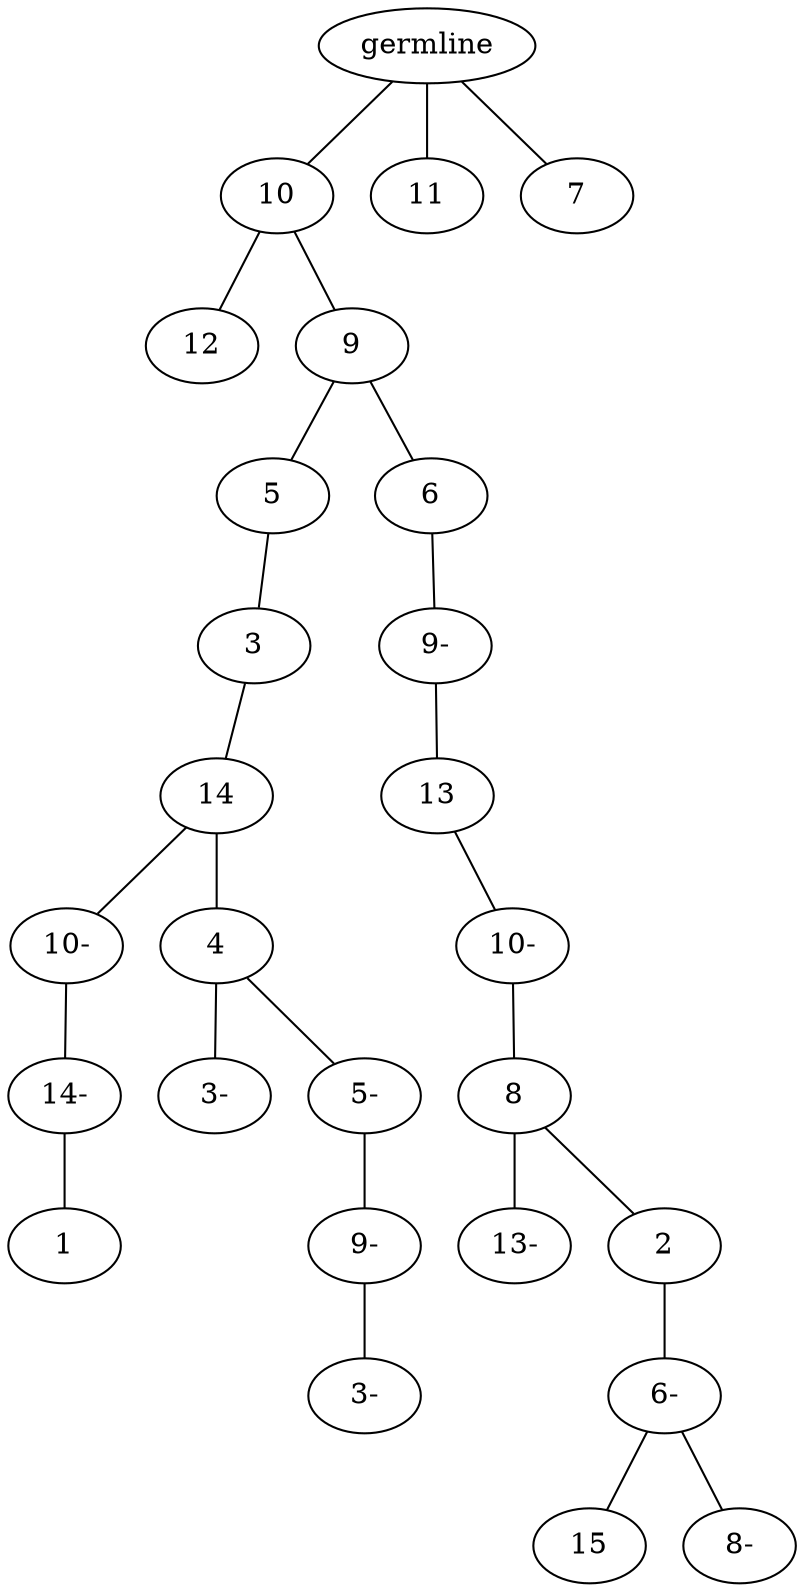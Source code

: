 graph tree {
    "140709036164672" [label="germline"];
    "140709036163280" [label="10"];
    "140709036164240" [label="12"];
    "140709036165008" [label="9"];
    "140709036166160" [label="5"];
    "140709036166976" [label="3"];
    "140709036163328" [label="14"];
    "140709036165824" [label="10-"];
    "140709036213296" [label="14-"];
    "140709036214016" [label="1"];
    "140709036163952" [label="4"];
    "140709036212672" [label="3-"];
    "140709036214448" [label="5-"];
    "140709036282064" [label="9-"];
    "140709036283552" [label="3-"];
    "140709036166688" [label="6"];
    "140709036164768" [label="9-"];
    "140709036213968" [label="13"];
    "140709036215024" [label="10-"];
    "140709036283936" [label="8"];
    "140709036282928" [label="13-"];
    "140709036283264" [label="2"];
    "140709036284416" [label="6-"];
    "140709036163760" [label="15"];
    "140709036285760" [label="8-"];
    "140709036164528" [label="11"];
    "140709036164192" [label="7"];
    "140709036164672" -- "140709036163280";
    "140709036164672" -- "140709036164528";
    "140709036164672" -- "140709036164192";
    "140709036163280" -- "140709036164240";
    "140709036163280" -- "140709036165008";
    "140709036165008" -- "140709036166160";
    "140709036165008" -- "140709036166688";
    "140709036166160" -- "140709036166976";
    "140709036166976" -- "140709036163328";
    "140709036163328" -- "140709036165824";
    "140709036163328" -- "140709036163952";
    "140709036165824" -- "140709036213296";
    "140709036213296" -- "140709036214016";
    "140709036163952" -- "140709036212672";
    "140709036163952" -- "140709036214448";
    "140709036214448" -- "140709036282064";
    "140709036282064" -- "140709036283552";
    "140709036166688" -- "140709036164768";
    "140709036164768" -- "140709036213968";
    "140709036213968" -- "140709036215024";
    "140709036215024" -- "140709036283936";
    "140709036283936" -- "140709036282928";
    "140709036283936" -- "140709036283264";
    "140709036283264" -- "140709036284416";
    "140709036284416" -- "140709036163760";
    "140709036284416" -- "140709036285760";
}
